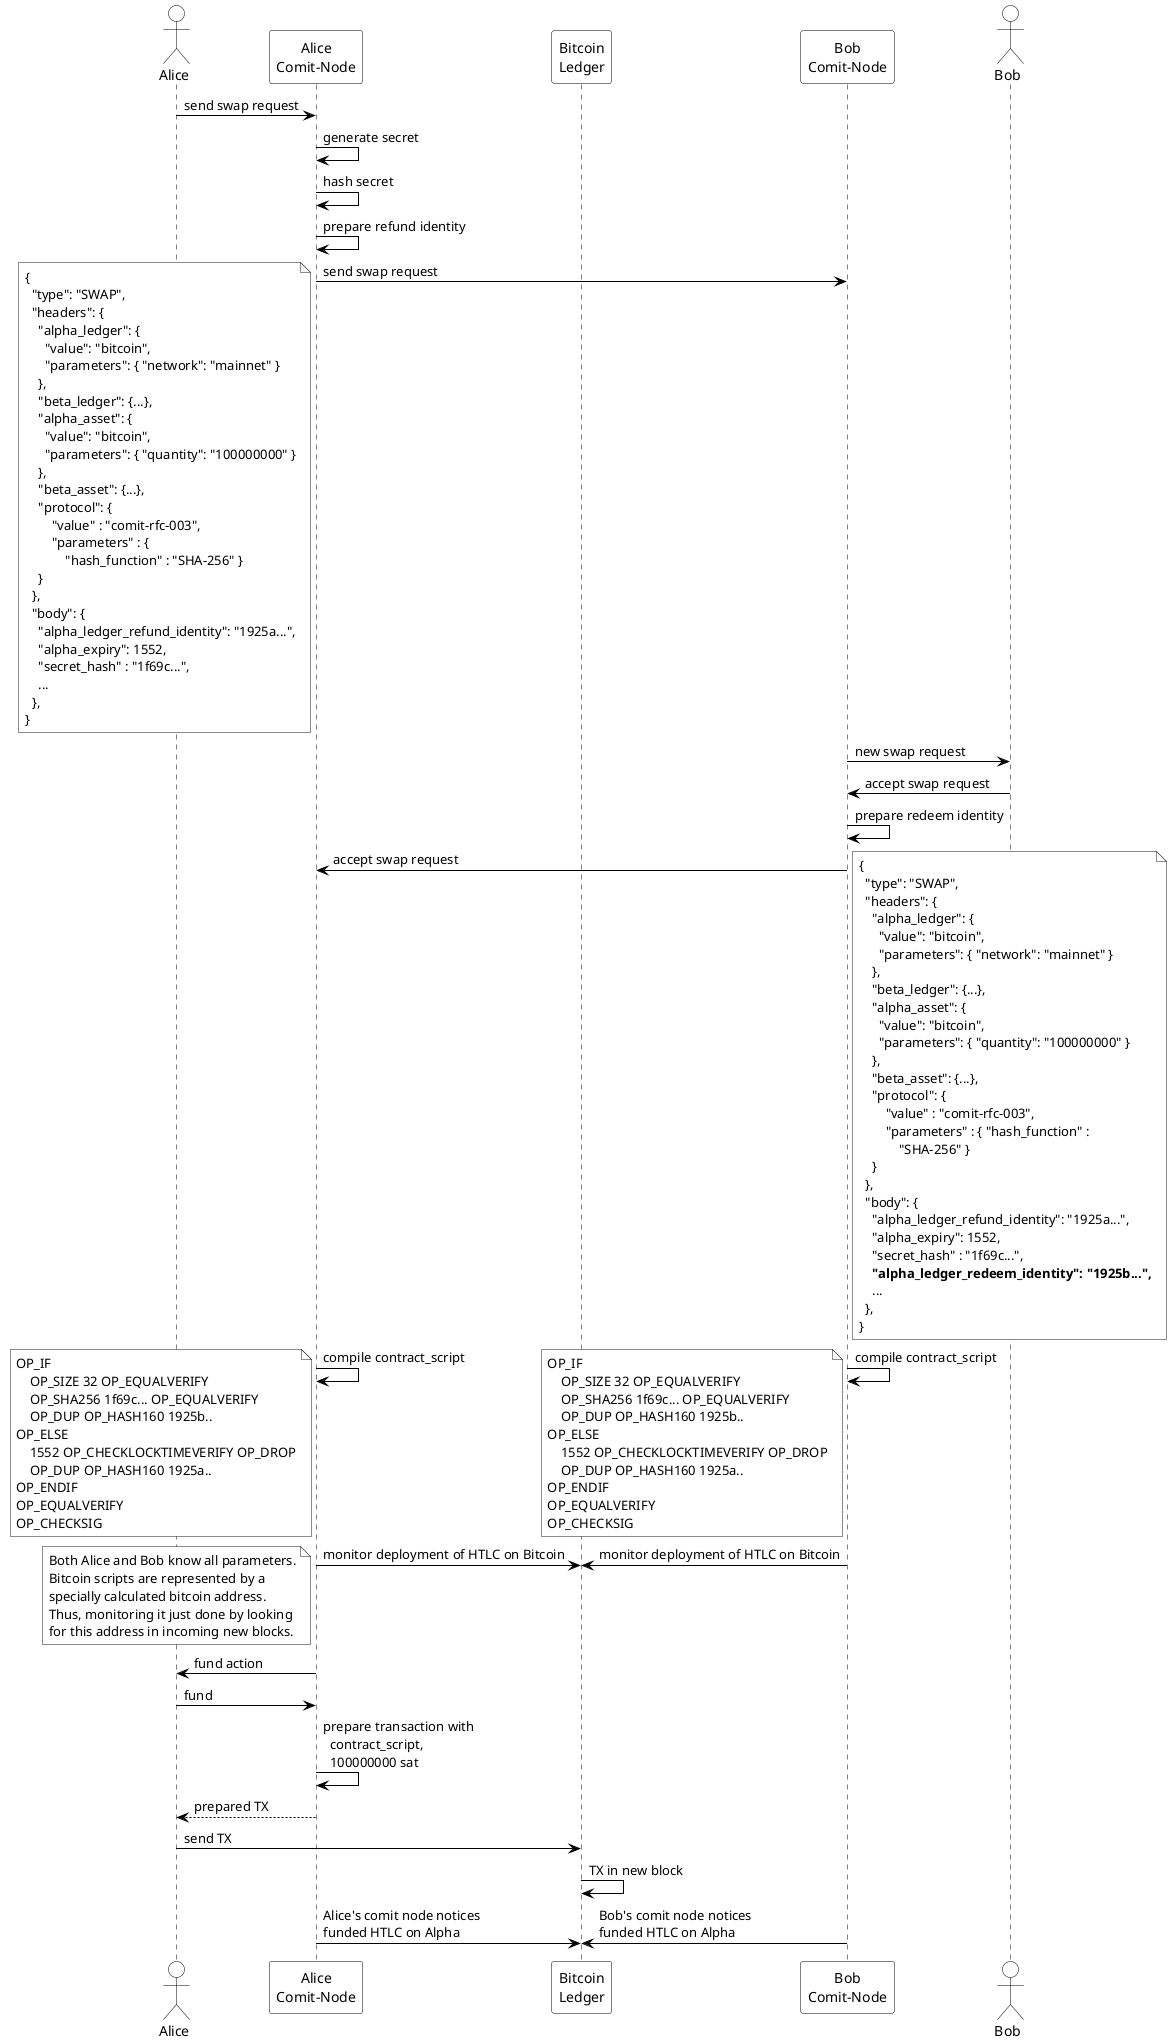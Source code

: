 ' DIAGRAM #########################################
' RFC003 atomic swap
' #################################################
@startuml
' #################################################
' SETTINGS: color settings of diagram
' #################################################
skinparam sequence {
	BorderColor black
	ArrowColor black
	ActorBorderColor black
	LifeLineBorderColor black
	LifeLineBackgroundColor white
	
	ParticipantBorderColor black
	ParticipantBackgroundColor white
	ParticipantFontColor black
	
	ActorBackgroundColor white
	ActorFontColor black
}
' #################################################
' ACTORS
' #################################################
actor Alice
participant "Alice\nComit-Node" as AC
participant "Bitcoin\nLedger" as Alpha
participant "Bob\nComit-Node" as BC
actor Bob

' allow parallelism
!pragma teoz true

' #################################################
' DIAGRAM
' #################################################
Alice->AC: send swap request
AC->AC: generate secret
AC->AC: hash secret
AC->AC: prepare refund identity
AC->BC: send swap request
note left #white
{
  "type": "SWAP",
  "headers": {
    "alpha_ledger": {
      "value": "bitcoin",
      "parameters": { "network": "mainnet" }
    },
    "beta_ledger": {...},
    "alpha_asset": {
      "value": "bitcoin",
      "parameters": { "quantity": "100000000" }
    },
    "beta_asset": {...},
    "protocol": {
        "value" : "comit-rfc-003",
        "parameters" : {
            "hash_function" : "SHA-256" }
    }
  },
  "body": {
    "alpha_ledger_refund_identity": "1925a...",
    "alpha_expiry": 1552,
    "secret_hash" : "1f69c...",
    ...
  },
}
end note
BC->Bob: new swap request
Bob->BC: accept swap request
BC->BC: prepare redeem identity
BC->AC: accept swap request
note right #white
{
  "type": "SWAP",
  "headers": {
    "alpha_ledger": {
      "value": "bitcoin",
      "parameters": { "network": "mainnet" }
    },
    "beta_ledger": {...},
    "alpha_asset": {
      "value": "bitcoin",
      "parameters": { "quantity": "100000000" }
    },
    "beta_asset": {...},
    "protocol": {
        "value" : "comit-rfc-003",
        "parameters" : { "hash_function" :
            "SHA-256" }
    }
  },
  "body": {
    "alpha_ledger_refund_identity": "1925a...",
    "alpha_expiry": 1552,
    "secret_hash" : "1f69c...",
    **"alpha_ledger_redeem_identity": "1925b...",**
    ...
  },
}
end note
BC->BC: compile contract_script
note left #white
OP_IF
    OP_SIZE 32 OP_EQUALVERIFY
    OP_SHA256 1f69c... OP_EQUALVERIFY
    OP_DUP OP_HASH160 1925b..
OP_ELSE
    1552 OP_CHECKLOCKTIMEVERIFY OP_DROP
    OP_DUP OP_HASH160 1925a..
OP_ENDIF
OP_EQUALVERIFY
OP_CHECKSIG
end note
& AC->AC: compile contract_script
note left #white
OP_IF
    OP_SIZE 32 OP_EQUALVERIFY
    OP_SHA256 1f69c... OP_EQUALVERIFY
    OP_DUP OP_HASH160 1925b..
OP_ELSE
    1552 OP_CHECKLOCKTIMEVERIFY OP_DROP
    OP_DUP OP_HASH160 1925a..
OP_ENDIF
OP_EQUALVERIFY
OP_CHECKSIG
end note
BC->Alpha: monitor deployment of HTLC on Bitcoin
& AC->Alpha: monitor deployment of HTLC on Bitcoin
note left #white
	Both Alice and Bob know all parameters.
	Bitcoin scripts are represented by a
	specially calculated bitcoin address.
	Thus, monitoring it just done by looking
	for this address in incoming new blocks.
end note
AC->Alice: fund action
Alice->AC: fund
AC->AC: prepare transaction with\n  contract_script,\n  100000000 sat
AC-->Alice: prepared TX
Alice->Alpha: send TX
Alpha->Alpha: TX in new block
AC->Alpha: Alice's comit node notices\nfunded HTLC on Alpha
& BC->Alpha: Bob's comit node notices\nfunded HTLC on Alpha

@enduml